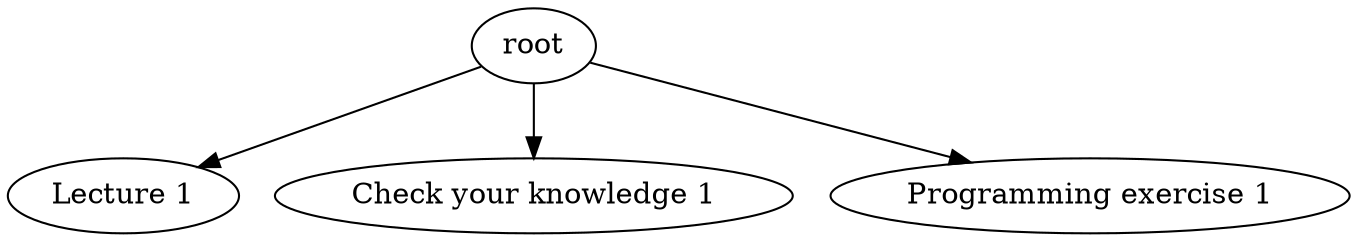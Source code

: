 digraph test2 {
    node [href="/blah/lesson1.html"]
    
    root -> "Lecture 1"
    root -> "Check your knowledge 1"
    root -> "Programming exercise 1"


}
